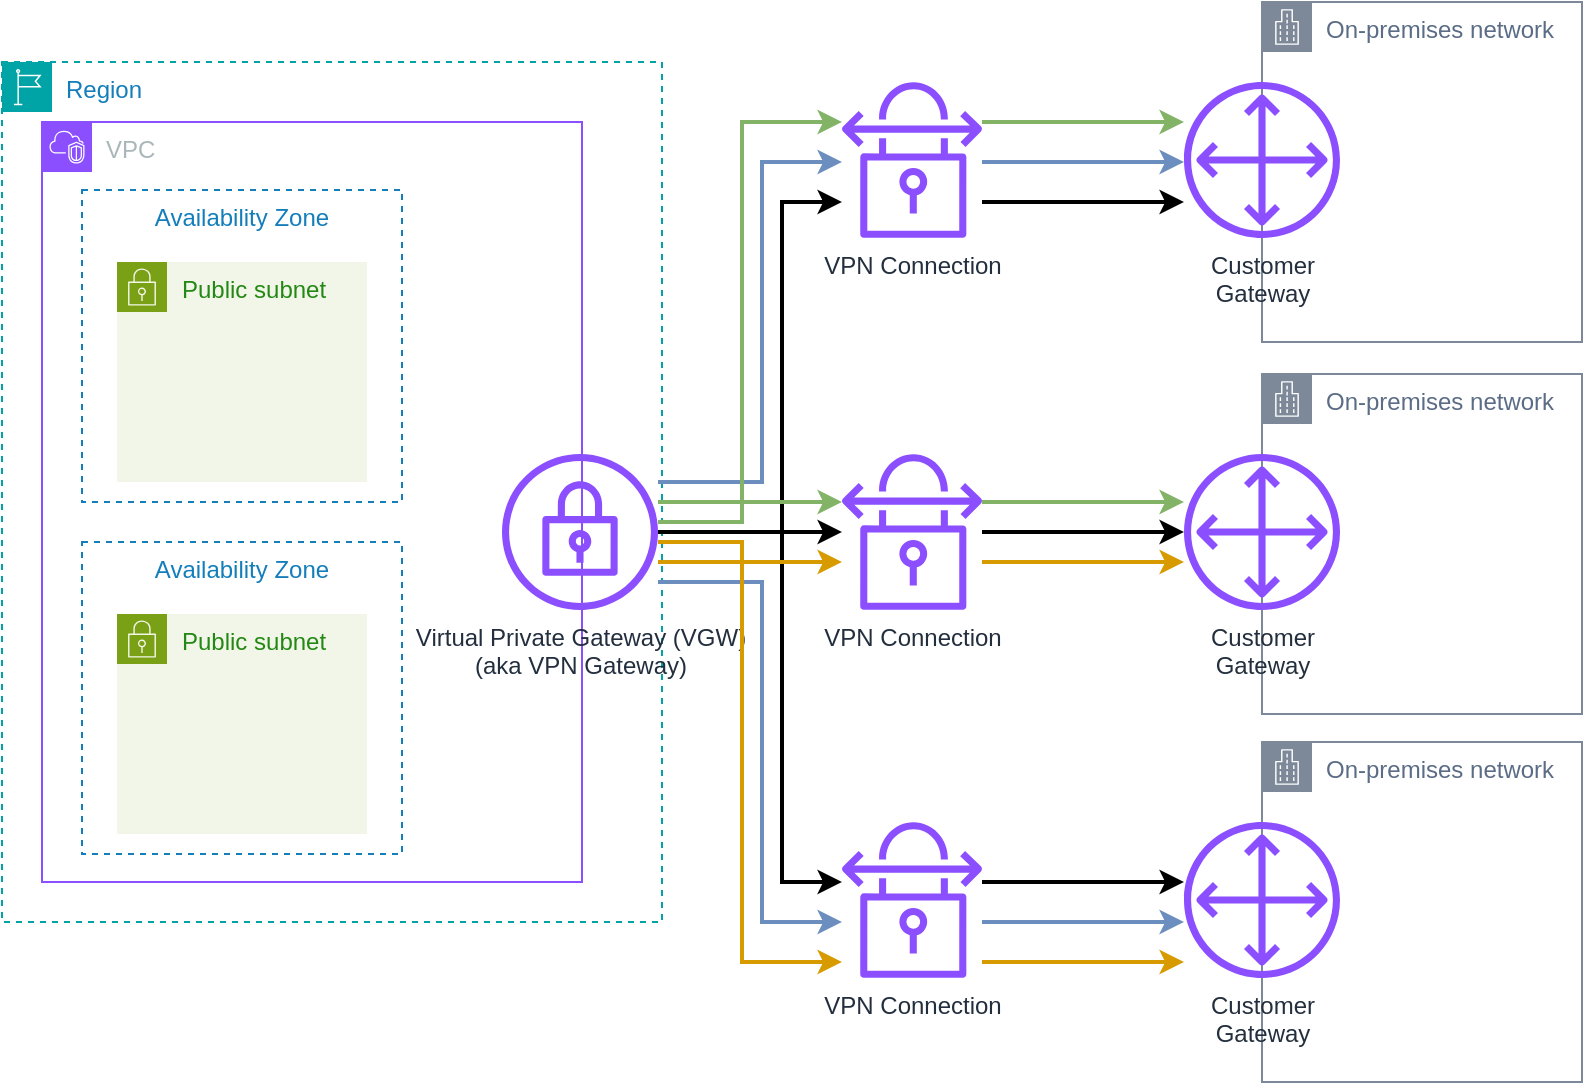 <mxfile version="26.0.4">
  <diagram name="Page-1" id="RKajP79CBqgidjWjuA9D">
    <mxGraphModel dx="1006" dy="998" grid="1" gridSize="10" guides="1" tooltips="1" connect="1" arrows="1" fold="1" page="1" pageScale="1" pageWidth="850" pageHeight="1100" math="0" shadow="0">
      <root>
        <mxCell id="0" />
        <mxCell id="1" parent="0" />
        <mxCell id="57wybwAx3LN7Bnlv4mcF-1" value="Region" style="points=[[0,0],[0.25,0],[0.5,0],[0.75,0],[1,0],[1,0.25],[1,0.5],[1,0.75],[1,1],[0.75,1],[0.5,1],[0.25,1],[0,1],[0,0.75],[0,0.5],[0,0.25]];outlineConnect=0;gradientColor=none;html=1;whiteSpace=wrap;fontSize=12;fontStyle=0;container=1;pointerEvents=0;collapsible=0;recursiveResize=0;shape=mxgraph.aws4.group;grIcon=mxgraph.aws4.group_region;strokeColor=#00A4A6;fillColor=none;verticalAlign=top;align=left;spacingLeft=30;fontColor=#147EBA;dashed=1;" vertex="1" parent="1">
          <mxGeometry x="30" y="250" width="330" height="430" as="geometry" />
        </mxCell>
        <mxCell id="57wybwAx3LN7Bnlv4mcF-7" value="VPC" style="points=[[0,0],[0.25,0],[0.5,0],[0.75,0],[1,0],[1,0.25],[1,0.5],[1,0.75],[1,1],[0.75,1],[0.5,1],[0.25,1],[0,1],[0,0.75],[0,0.5],[0,0.25]];outlineConnect=0;gradientColor=none;html=1;whiteSpace=wrap;fontSize=12;fontStyle=0;container=1;pointerEvents=0;collapsible=0;recursiveResize=0;shape=mxgraph.aws4.group;grIcon=mxgraph.aws4.group_vpc2;strokeColor=#8C4FFF;fillColor=none;verticalAlign=top;align=left;spacingLeft=30;fontColor=#AAB7B8;dashed=0;" vertex="1" parent="57wybwAx3LN7Bnlv4mcF-1">
          <mxGeometry x="20" y="30" width="270" height="380" as="geometry" />
        </mxCell>
        <mxCell id="57wybwAx3LN7Bnlv4mcF-3" value="Availability Zone" style="fillColor=none;strokeColor=#147EBA;dashed=1;verticalAlign=top;fontStyle=0;fontColor=#147EBA;whiteSpace=wrap;html=1;" vertex="1" parent="57wybwAx3LN7Bnlv4mcF-7">
          <mxGeometry x="20" y="34" width="160" height="156" as="geometry" />
        </mxCell>
        <mxCell id="57wybwAx3LN7Bnlv4mcF-2" value="Public subnet" style="points=[[0,0],[0.25,0],[0.5,0],[0.75,0],[1,0],[1,0.25],[1,0.5],[1,0.75],[1,1],[0.75,1],[0.5,1],[0.25,1],[0,1],[0,0.75],[0,0.5],[0,0.25]];outlineConnect=0;gradientColor=none;html=1;whiteSpace=wrap;fontSize=12;fontStyle=0;container=1;pointerEvents=0;collapsible=0;recursiveResize=0;shape=mxgraph.aws4.group;grIcon=mxgraph.aws4.group_security_group;grStroke=0;strokeColor=#7AA116;fillColor=#F2F6E8;verticalAlign=top;align=left;spacingLeft=30;fontColor=#248814;dashed=0;" vertex="1" parent="57wybwAx3LN7Bnlv4mcF-7">
          <mxGeometry x="37.5" y="70" width="125" height="110" as="geometry" />
        </mxCell>
        <mxCell id="57wybwAx3LN7Bnlv4mcF-19" value="Availability Zone" style="fillColor=none;strokeColor=#147EBA;dashed=1;verticalAlign=top;fontStyle=0;fontColor=#147EBA;whiteSpace=wrap;html=1;" vertex="1" parent="57wybwAx3LN7Bnlv4mcF-7">
          <mxGeometry x="20" y="210" width="160" height="156" as="geometry" />
        </mxCell>
        <mxCell id="57wybwAx3LN7Bnlv4mcF-20" value="Public subnet" style="points=[[0,0],[0.25,0],[0.5,0],[0.75,0],[1,0],[1,0.25],[1,0.5],[1,0.75],[1,1],[0.75,1],[0.5,1],[0.25,1],[0,1],[0,0.75],[0,0.5],[0,0.25]];outlineConnect=0;gradientColor=none;html=1;whiteSpace=wrap;fontSize=12;fontStyle=0;container=1;pointerEvents=0;collapsible=0;recursiveResize=0;shape=mxgraph.aws4.group;grIcon=mxgraph.aws4.group_security_group;grStroke=0;strokeColor=#7AA116;fillColor=#F2F6E8;verticalAlign=top;align=left;spacingLeft=30;fontColor=#248814;dashed=0;" vertex="1" parent="57wybwAx3LN7Bnlv4mcF-7">
          <mxGeometry x="37.5" y="246" width="125" height="110" as="geometry" />
        </mxCell>
        <mxCell id="57wybwAx3LN7Bnlv4mcF-4" value="Virtual Private Gateway (VGW)&lt;div&gt;(aka VPN Gateway)&lt;/div&gt;" style="sketch=0;outlineConnect=0;fontColor=#232F3E;gradientColor=none;fillColor=#8C4FFF;strokeColor=none;dashed=0;verticalLabelPosition=bottom;verticalAlign=top;align=center;html=1;fontSize=12;fontStyle=0;aspect=fixed;pointerEvents=1;shape=mxgraph.aws4.vpn_gateway;" vertex="1" parent="57wybwAx3LN7Bnlv4mcF-1">
          <mxGeometry x="250" y="196" width="78" height="78" as="geometry" />
        </mxCell>
        <mxCell id="57wybwAx3LN7Bnlv4mcF-15" style="edgeStyle=orthogonalEdgeStyle;rounded=0;orthogonalLoop=1;jettySize=auto;html=1;strokeWidth=2;" edge="1" parent="1" source="57wybwAx3LN7Bnlv4mcF-6" target="57wybwAx3LN7Bnlv4mcF-10">
          <mxGeometry relative="1" as="geometry" />
        </mxCell>
        <mxCell id="57wybwAx3LN7Bnlv4mcF-31" style="edgeStyle=orthogonalEdgeStyle;rounded=0;orthogonalLoop=1;jettySize=auto;html=1;strokeWidth=2;fillColor=#ffe6cc;strokeColor=#d79b00;" edge="1" parent="1" source="57wybwAx3LN7Bnlv4mcF-6" target="57wybwAx3LN7Bnlv4mcF-10">
          <mxGeometry relative="1" as="geometry">
            <Array as="points">
              <mxPoint x="570" y="500" />
              <mxPoint x="570" y="500" />
            </Array>
          </mxGeometry>
        </mxCell>
        <mxCell id="57wybwAx3LN7Bnlv4mcF-34" style="edgeStyle=orthogonalEdgeStyle;rounded=0;orthogonalLoop=1;jettySize=auto;html=1;fillColor=#d5e8d4;strokeColor=#82b366;strokeWidth=2;" edge="1" parent="1" source="57wybwAx3LN7Bnlv4mcF-6" target="57wybwAx3LN7Bnlv4mcF-10">
          <mxGeometry relative="1" as="geometry">
            <Array as="points">
              <mxPoint x="580" y="470" />
              <mxPoint x="580" y="470" />
            </Array>
          </mxGeometry>
        </mxCell>
        <mxCell id="57wybwAx3LN7Bnlv4mcF-6" value="VPN Connection" style="sketch=0;outlineConnect=0;fontColor=#232F3E;gradientColor=none;fillColor=#8C4FFF;strokeColor=none;dashed=0;verticalLabelPosition=bottom;verticalAlign=top;align=center;html=1;fontSize=12;fontStyle=0;aspect=fixed;pointerEvents=1;shape=mxgraph.aws4.vpn_connection;" vertex="1" parent="1">
          <mxGeometry x="450" y="446" width="70" height="78" as="geometry" />
        </mxCell>
        <mxCell id="57wybwAx3LN7Bnlv4mcF-8" value="On-premises network" style="points=[[0,0],[0.25,0],[0.5,0],[0.75,0],[1,0],[1,0.25],[1,0.5],[1,0.75],[1,1],[0.75,1],[0.5,1],[0.25,1],[0,1],[0,0.75],[0,0.5],[0,0.25]];outlineConnect=0;gradientColor=none;html=1;whiteSpace=wrap;fontSize=12;fontStyle=0;container=1;pointerEvents=0;collapsible=0;recursiveResize=0;shape=mxgraph.aws4.group;grIcon=mxgraph.aws4.group_corporate_data_center;strokeColor=#7D8998;fillColor=none;verticalAlign=top;align=left;spacingLeft=30;fontColor=#5A6C86;dashed=0;" vertex="1" parent="1">
          <mxGeometry x="660" y="220" width="160" height="170" as="geometry" />
        </mxCell>
        <mxCell id="57wybwAx3LN7Bnlv4mcF-5" value="Customer&lt;div&gt;Gateway&lt;/div&gt;" style="sketch=0;outlineConnect=0;fontColor=#232F3E;gradientColor=none;fillColor=#8C4FFF;strokeColor=none;dashed=0;verticalLabelPosition=bottom;verticalAlign=top;align=center;html=1;fontSize=12;fontStyle=0;aspect=fixed;pointerEvents=1;shape=mxgraph.aws4.customer_gateway;" vertex="1" parent="57wybwAx3LN7Bnlv4mcF-8">
          <mxGeometry x="-39" y="40" width="78" height="78" as="geometry" />
        </mxCell>
        <mxCell id="57wybwAx3LN7Bnlv4mcF-9" value="On-premises network" style="points=[[0,0],[0.25,0],[0.5,0],[0.75,0],[1,0],[1,0.25],[1,0.5],[1,0.75],[1,1],[0.75,1],[0.5,1],[0.25,1],[0,1],[0,0.75],[0,0.5],[0,0.25]];outlineConnect=0;gradientColor=none;html=1;whiteSpace=wrap;fontSize=12;fontStyle=0;container=1;pointerEvents=0;collapsible=0;recursiveResize=0;shape=mxgraph.aws4.group;grIcon=mxgraph.aws4.group_corporate_data_center;strokeColor=#7D8998;fillColor=none;verticalAlign=top;align=left;spacingLeft=30;fontColor=#5A6C86;dashed=0;" vertex="1" parent="1">
          <mxGeometry x="660" y="406" width="160" height="170" as="geometry" />
        </mxCell>
        <mxCell id="57wybwAx3LN7Bnlv4mcF-10" value="Customer&lt;div&gt;Gateway&lt;/div&gt;" style="sketch=0;outlineConnect=0;fontColor=#232F3E;gradientColor=none;fillColor=#8C4FFF;strokeColor=none;dashed=0;verticalLabelPosition=bottom;verticalAlign=top;align=center;html=1;fontSize=12;fontStyle=0;aspect=fixed;pointerEvents=1;shape=mxgraph.aws4.customer_gateway;" vertex="1" parent="57wybwAx3LN7Bnlv4mcF-9">
          <mxGeometry x="-39" y="40" width="78" height="78" as="geometry" />
        </mxCell>
        <mxCell id="57wybwAx3LN7Bnlv4mcF-11" value="On-premises network" style="points=[[0,0],[0.25,0],[0.5,0],[0.75,0],[1,0],[1,0.25],[1,0.5],[1,0.75],[1,1],[0.75,1],[0.5,1],[0.25,1],[0,1],[0,0.75],[0,0.5],[0,0.25]];outlineConnect=0;gradientColor=none;html=1;whiteSpace=wrap;fontSize=12;fontStyle=0;container=1;pointerEvents=0;collapsible=0;recursiveResize=0;shape=mxgraph.aws4.group;grIcon=mxgraph.aws4.group_corporate_data_center;strokeColor=#7D8998;fillColor=none;verticalAlign=top;align=left;spacingLeft=30;fontColor=#5A6C86;dashed=0;" vertex="1" parent="1">
          <mxGeometry x="660" y="590" width="160" height="170" as="geometry" />
        </mxCell>
        <mxCell id="57wybwAx3LN7Bnlv4mcF-12" value="Customer&lt;div&gt;Gateway&lt;/div&gt;" style="sketch=0;outlineConnect=0;fontColor=#232F3E;gradientColor=none;fillColor=#8C4FFF;strokeColor=none;dashed=0;verticalLabelPosition=bottom;verticalAlign=top;align=center;html=1;fontSize=12;fontStyle=0;aspect=fixed;pointerEvents=1;shape=mxgraph.aws4.customer_gateway;" vertex="1" parent="57wybwAx3LN7Bnlv4mcF-11">
          <mxGeometry x="-39" y="40" width="78" height="78" as="geometry" />
        </mxCell>
        <mxCell id="57wybwAx3LN7Bnlv4mcF-16" style="edgeStyle=orthogonalEdgeStyle;rounded=0;orthogonalLoop=1;jettySize=auto;html=1;strokeWidth=2;" edge="1" parent="1" source="57wybwAx3LN7Bnlv4mcF-13" target="57wybwAx3LN7Bnlv4mcF-5">
          <mxGeometry relative="1" as="geometry">
            <Array as="points">
              <mxPoint x="570" y="320" />
              <mxPoint x="570" y="320" />
            </Array>
          </mxGeometry>
        </mxCell>
        <mxCell id="57wybwAx3LN7Bnlv4mcF-27" style="edgeStyle=orthogonalEdgeStyle;rounded=0;orthogonalLoop=1;jettySize=auto;html=1;fillColor=#dae8fc;strokeColor=#6c8ebf;strokeWidth=2;" edge="1" parent="1" source="57wybwAx3LN7Bnlv4mcF-13" target="57wybwAx3LN7Bnlv4mcF-5">
          <mxGeometry relative="1" as="geometry">
            <Array as="points">
              <mxPoint x="570" y="300" />
              <mxPoint x="570" y="300" />
            </Array>
          </mxGeometry>
        </mxCell>
        <mxCell id="57wybwAx3LN7Bnlv4mcF-35" style="edgeStyle=orthogonalEdgeStyle;rounded=0;orthogonalLoop=1;jettySize=auto;html=1;fillColor=#d5e8d4;strokeColor=#82b366;strokeWidth=2;" edge="1" parent="1" source="57wybwAx3LN7Bnlv4mcF-13" target="57wybwAx3LN7Bnlv4mcF-5">
          <mxGeometry relative="1" as="geometry">
            <Array as="points">
              <mxPoint x="570" y="280" />
              <mxPoint x="570" y="280" />
            </Array>
          </mxGeometry>
        </mxCell>
        <mxCell id="57wybwAx3LN7Bnlv4mcF-13" value="VPN Connection" style="sketch=0;outlineConnect=0;fontColor=#232F3E;gradientColor=none;fillColor=#8C4FFF;strokeColor=none;dashed=0;verticalLabelPosition=bottom;verticalAlign=top;align=center;html=1;fontSize=12;fontStyle=0;aspect=fixed;pointerEvents=1;shape=mxgraph.aws4.vpn_connection;" vertex="1" parent="1">
          <mxGeometry x="450" y="260" width="70" height="78" as="geometry" />
        </mxCell>
        <mxCell id="57wybwAx3LN7Bnlv4mcF-17" style="edgeStyle=orthogonalEdgeStyle;rounded=0;orthogonalLoop=1;jettySize=auto;html=1;strokeWidth=2;" edge="1" parent="1" source="57wybwAx3LN7Bnlv4mcF-14" target="57wybwAx3LN7Bnlv4mcF-12">
          <mxGeometry relative="1" as="geometry">
            <Array as="points">
              <mxPoint x="580" y="660" />
              <mxPoint x="580" y="660" />
            </Array>
          </mxGeometry>
        </mxCell>
        <mxCell id="57wybwAx3LN7Bnlv4mcF-28" style="edgeStyle=orthogonalEdgeStyle;rounded=0;orthogonalLoop=1;jettySize=auto;html=1;fillColor=#dae8fc;strokeColor=#6c8ebf;strokeWidth=2;" edge="1" parent="1" source="57wybwAx3LN7Bnlv4mcF-14" target="57wybwAx3LN7Bnlv4mcF-12">
          <mxGeometry relative="1" as="geometry">
            <Array as="points">
              <mxPoint x="580" y="680" />
              <mxPoint x="580" y="680" />
            </Array>
          </mxGeometry>
        </mxCell>
        <mxCell id="57wybwAx3LN7Bnlv4mcF-36" style="edgeStyle=orthogonalEdgeStyle;rounded=0;orthogonalLoop=1;jettySize=auto;html=1;strokeWidth=2;fillColor=#ffe6cc;strokeColor=#d79b00;" edge="1" parent="1" source="57wybwAx3LN7Bnlv4mcF-14" target="57wybwAx3LN7Bnlv4mcF-12">
          <mxGeometry relative="1" as="geometry">
            <Array as="points">
              <mxPoint x="580" y="700" />
              <mxPoint x="580" y="700" />
            </Array>
          </mxGeometry>
        </mxCell>
        <mxCell id="57wybwAx3LN7Bnlv4mcF-14" value="VPN Connection" style="sketch=0;outlineConnect=0;fontColor=#232F3E;gradientColor=none;fillColor=#8C4FFF;strokeColor=none;dashed=0;verticalLabelPosition=bottom;verticalAlign=top;align=center;html=1;fontSize=12;fontStyle=0;aspect=fixed;pointerEvents=1;shape=mxgraph.aws4.vpn_connection;" vertex="1" parent="1">
          <mxGeometry x="450" y="630" width="70" height="78" as="geometry" />
        </mxCell>
        <mxCell id="57wybwAx3LN7Bnlv4mcF-18" style="edgeStyle=orthogonalEdgeStyle;rounded=0;orthogonalLoop=1;jettySize=auto;html=1;strokeWidth=2;" edge="1" parent="1" source="57wybwAx3LN7Bnlv4mcF-4" target="57wybwAx3LN7Bnlv4mcF-6">
          <mxGeometry relative="1" as="geometry" />
        </mxCell>
        <mxCell id="57wybwAx3LN7Bnlv4mcF-21" style="edgeStyle=orthogonalEdgeStyle;rounded=0;orthogonalLoop=1;jettySize=auto;html=1;strokeWidth=2;" edge="1" parent="1" source="57wybwAx3LN7Bnlv4mcF-4" target="57wybwAx3LN7Bnlv4mcF-13">
          <mxGeometry relative="1" as="geometry">
            <Array as="points">
              <mxPoint x="420" y="485" />
              <mxPoint x="420" y="320" />
            </Array>
          </mxGeometry>
        </mxCell>
        <mxCell id="57wybwAx3LN7Bnlv4mcF-22" style="edgeStyle=orthogonalEdgeStyle;rounded=0;orthogonalLoop=1;jettySize=auto;html=1;strokeWidth=2;" edge="1" parent="1" source="57wybwAx3LN7Bnlv4mcF-4" target="57wybwAx3LN7Bnlv4mcF-14">
          <mxGeometry relative="1" as="geometry">
            <Array as="points">
              <mxPoint x="420" y="485" />
              <mxPoint x="420" y="660" />
            </Array>
          </mxGeometry>
        </mxCell>
        <mxCell id="57wybwAx3LN7Bnlv4mcF-25" style="edgeStyle=orthogonalEdgeStyle;rounded=0;orthogonalLoop=1;jettySize=auto;html=1;strokeWidth=2;strokeColor=#6c8ebf;fillColor=#dae8fc;" edge="1" parent="1" source="57wybwAx3LN7Bnlv4mcF-4" target="57wybwAx3LN7Bnlv4mcF-13">
          <mxGeometry relative="1" as="geometry">
            <Array as="points">
              <mxPoint x="410" y="460" />
              <mxPoint x="410" y="300" />
            </Array>
          </mxGeometry>
        </mxCell>
        <mxCell id="57wybwAx3LN7Bnlv4mcF-26" style="edgeStyle=orthogonalEdgeStyle;rounded=0;orthogonalLoop=1;jettySize=auto;html=1;strokeWidth=2;strokeColor=#6c8ebf;fillColor=#dae8fc;" edge="1" parent="1" source="57wybwAx3LN7Bnlv4mcF-4" target="57wybwAx3LN7Bnlv4mcF-14">
          <mxGeometry relative="1" as="geometry">
            <Array as="points">
              <mxPoint x="410" y="510" />
              <mxPoint x="410" y="680" />
            </Array>
          </mxGeometry>
        </mxCell>
        <mxCell id="57wybwAx3LN7Bnlv4mcF-29" style="edgeStyle=orthogonalEdgeStyle;rounded=0;orthogonalLoop=1;jettySize=auto;html=1;fillColor=#ffe6cc;strokeColor=#d79b00;strokeWidth=2;" edge="1" parent="1" source="57wybwAx3LN7Bnlv4mcF-4" target="57wybwAx3LN7Bnlv4mcF-6">
          <mxGeometry relative="1" as="geometry">
            <Array as="points">
              <mxPoint x="400" y="500" />
              <mxPoint x="400" y="500" />
            </Array>
          </mxGeometry>
        </mxCell>
        <mxCell id="57wybwAx3LN7Bnlv4mcF-30" style="edgeStyle=orthogonalEdgeStyle;rounded=0;orthogonalLoop=1;jettySize=auto;html=1;fillColor=#d5e8d4;strokeColor=#82b366;strokeWidth=2;" edge="1" parent="1" source="57wybwAx3LN7Bnlv4mcF-4" target="57wybwAx3LN7Bnlv4mcF-6">
          <mxGeometry relative="1" as="geometry">
            <Array as="points">
              <mxPoint x="400" y="470" />
              <mxPoint x="400" y="470" />
            </Array>
          </mxGeometry>
        </mxCell>
        <mxCell id="57wybwAx3LN7Bnlv4mcF-32" style="edgeStyle=orthogonalEdgeStyle;rounded=0;orthogonalLoop=1;jettySize=auto;html=1;strokeWidth=2;fillColor=#ffe6cc;strokeColor=#d79b00;" edge="1" parent="1" source="57wybwAx3LN7Bnlv4mcF-4" target="57wybwAx3LN7Bnlv4mcF-14">
          <mxGeometry relative="1" as="geometry">
            <Array as="points">
              <mxPoint x="400" y="490" />
              <mxPoint x="400" y="700" />
            </Array>
          </mxGeometry>
        </mxCell>
        <mxCell id="57wybwAx3LN7Bnlv4mcF-33" style="edgeStyle=orthogonalEdgeStyle;rounded=0;orthogonalLoop=1;jettySize=auto;html=1;fillColor=#d5e8d4;strokeColor=#82b366;strokeWidth=2;" edge="1" parent="1" source="57wybwAx3LN7Bnlv4mcF-4" target="57wybwAx3LN7Bnlv4mcF-13">
          <mxGeometry relative="1" as="geometry">
            <Array as="points">
              <mxPoint x="400" y="480" />
              <mxPoint x="400" y="280" />
            </Array>
          </mxGeometry>
        </mxCell>
      </root>
    </mxGraphModel>
  </diagram>
</mxfile>
